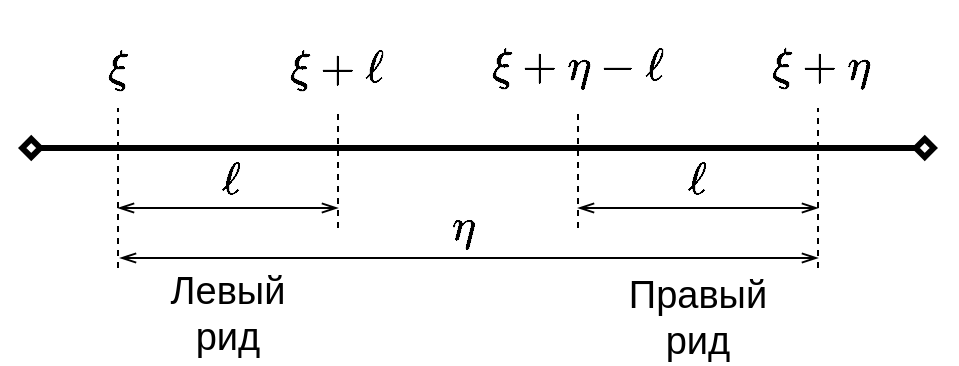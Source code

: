 <mxfile version="10.7.5" type="device"><diagram id="1U8icyimGONcggVgAm-o" name="Page-1"><mxGraphModel dx="1074" dy="853" grid="1" gridSize="10" guides="1" tooltips="1" connect="1" arrows="1" fold="1" page="1" pageScale="1" pageWidth="900" pageHeight="1100" math="1" shadow="0"><root><mxCell id="0"/><mxCell id="1" parent="0"/><mxCell id="8tgelCPpk_TV1WMrskK9-1" value="" style="endArrow=none;html=1;startArrow=diamond;startFill=0;strokeWidth=3;" parent="1" edge="1"><mxGeometry width="50" height="50" relative="1" as="geometry"><mxPoint x="40" y="320" as="sourcePoint"/><mxPoint x="350" y="320" as="targetPoint"/></mxGeometry></mxCell><mxCell id="8tgelCPpk_TV1WMrskK9-3" value="" style="endArrow=diamond;html=1;endFill=0;strokeWidth=3;" parent="1" edge="1"><mxGeometry width="50" height="50" relative="1" as="geometry"><mxPoint x="173" y="320" as="sourcePoint"/><mxPoint x="500" y="320" as="targetPoint"/></mxGeometry></mxCell><mxCell id="8tgelCPpk_TV1WMrskK9-11" value="" style="endArrow=openThin;startArrow=openThin;html=1;fontSize=19;startFill=0;endFill=0;" parent="1" edge="1"><mxGeometry width="50" height="50" relative="1" as="geometry"><mxPoint x="91" y="375" as="sourcePoint"/><mxPoint x="440" y="375" as="targetPoint"/></mxGeometry></mxCell><mxCell id="8tgelCPpk_TV1WMrskK9-12" value="" style="endArrow=none;dashed=1;html=1;fontSize=19;entryX=-0.25;entryY=1;entryDx=0;entryDy=0;entryPerimeter=0;" parent="1" edge="1"><mxGeometry width="50" height="50" relative="1" as="geometry"><mxPoint x="90" y="380" as="sourcePoint"/><mxPoint x="90" y="300" as="targetPoint"/></mxGeometry></mxCell><mxCell id="8tgelCPpk_TV1WMrskK9-13" value="" style="endArrow=none;dashed=1;html=1;fontSize=19;" parent="1" edge="1"><mxGeometry width="50" height="50" relative="1" as="geometry"><mxPoint x="440" y="380" as="sourcePoint"/><mxPoint x="440" y="300" as="targetPoint"/></mxGeometry></mxCell><mxCell id="8tgelCPpk_TV1WMrskK9-14" value="" style="endArrow=none;dashed=1;html=1;fontSize=19;" parent="1" edge="1"><mxGeometry width="50" height="50" relative="1" as="geometry"><mxPoint x="320" y="360" as="sourcePoint"/><mxPoint x="320" y="300" as="targetPoint"/></mxGeometry></mxCell><mxCell id="8tgelCPpk_TV1WMrskK9-16" value="$$\eta$$" style="text;html=1;strokeColor=none;fillColor=none;align=center;verticalAlign=middle;whiteSpace=wrap;rounded=0;fontSize=19;" parent="1" vertex="1"><mxGeometry x="243" y="350" width="40" height="20" as="geometry"/></mxCell><mxCell id="8tgelCPpk_TV1WMrskK9-22" value="$$\xi+\ell$$" style="text;html=1;strokeColor=none;fillColor=none;align=center;verticalAlign=middle;whiteSpace=wrap;rounded=0;fontSize=19;" parent="1" vertex="1"><mxGeometry x="180" y="272" width="40" height="18" as="geometry"/></mxCell><mxCell id="hcI_UWaAq5lSuFY5Wupg-1" value="" style="endArrow=none;dashed=1;html=1;fontSize=19;" parent="1" edge="1"><mxGeometry width="50" height="50" relative="1" as="geometry"><mxPoint x="200" y="360" as="sourcePoint"/><mxPoint x="200" y="300" as="targetPoint"/></mxGeometry></mxCell><mxCell id="DXJzAaewMLFFrtpDswOP-9" value="$$\xi$$" style="text;html=1;strokeColor=none;fillColor=none;align=center;verticalAlign=middle;whiteSpace=wrap;rounded=0;fontSize=19;" parent="1" vertex="1"><mxGeometry x="70" y="271" width="40" height="20" as="geometry"/></mxCell><mxCell id="DXJzAaewMLFFrtpDswOP-10" value="$$\xi+\eta-\ell$$" style="text;html=1;strokeColor=none;fillColor=none;align=center;verticalAlign=middle;whiteSpace=wrap;rounded=0;fontSize=19;" parent="1" vertex="1"><mxGeometry x="300" y="270" width="40" height="20" as="geometry"/></mxCell><mxCell id="DXJzAaewMLFFrtpDswOP-11" value="$$\xi + \eta$$" style="text;html=1;strokeColor=none;fillColor=none;align=center;verticalAlign=middle;whiteSpace=wrap;rounded=0;fontSize=19;" parent="1" vertex="1"><mxGeometry x="421" y="270" width="40" height="20" as="geometry"/></mxCell><mxCell id="DXJzAaewMLFFrtpDswOP-12" value="" style="endArrow=openThin;startArrow=openThin;html=1;fontSize=19;startFill=0;endFill=0;" parent="1" edge="1"><mxGeometry width="50" height="50" relative="1" as="geometry"><mxPoint x="90" y="350" as="sourcePoint"/><mxPoint x="200" y="350" as="targetPoint"/></mxGeometry></mxCell><mxCell id="DXJzAaewMLFFrtpDswOP-13" value="" style="endArrow=openThin;startArrow=openThin;html=1;fontSize=19;startFill=0;endFill=0;" parent="1" edge="1"><mxGeometry width="50" height="50" relative="1" as="geometry"><mxPoint x="320" y="350" as="sourcePoint"/><mxPoint x="440" y="350" as="targetPoint"/></mxGeometry></mxCell><mxCell id="DXJzAaewMLFFrtpDswOP-14" value="$$\ell$$&lt;br&gt;" style="text;html=1;strokeColor=none;fillColor=none;align=center;verticalAlign=middle;whiteSpace=wrap;rounded=0;fontSize=19;" parent="1" vertex="1"><mxGeometry x="127" y="338" width="40" height="20" as="geometry"/></mxCell><mxCell id="DXJzAaewMLFFrtpDswOP-15" value="$$\ell$$" style="text;html=1;strokeColor=none;fillColor=none;align=center;verticalAlign=middle;whiteSpace=wrap;rounded=0;fontSize=19;" parent="1" vertex="1"><mxGeometry x="360" y="327" width="40" height="20" as="geometry"/></mxCell><mxCell id="DXJzAaewMLFFrtpDswOP-17" value="Левый рид&lt;br&gt;" style="text;html=1;strokeColor=none;fillColor=none;align=center;verticalAlign=middle;whiteSpace=wrap;rounded=0;fontSize=19;" parent="1" vertex="1"><mxGeometry x="125" y="393" width="40" height="20" as="geometry"/></mxCell><mxCell id="DXJzAaewMLFFrtpDswOP-19" value="Правый рид&lt;br&gt;" style="text;html=1;strokeColor=none;fillColor=none;align=center;verticalAlign=middle;whiteSpace=wrap;rounded=0;fontSize=19;" parent="1" vertex="1"><mxGeometry x="360" y="395" width="40" height="20" as="geometry"/></mxCell></root></mxGraphModel></diagram></mxfile>